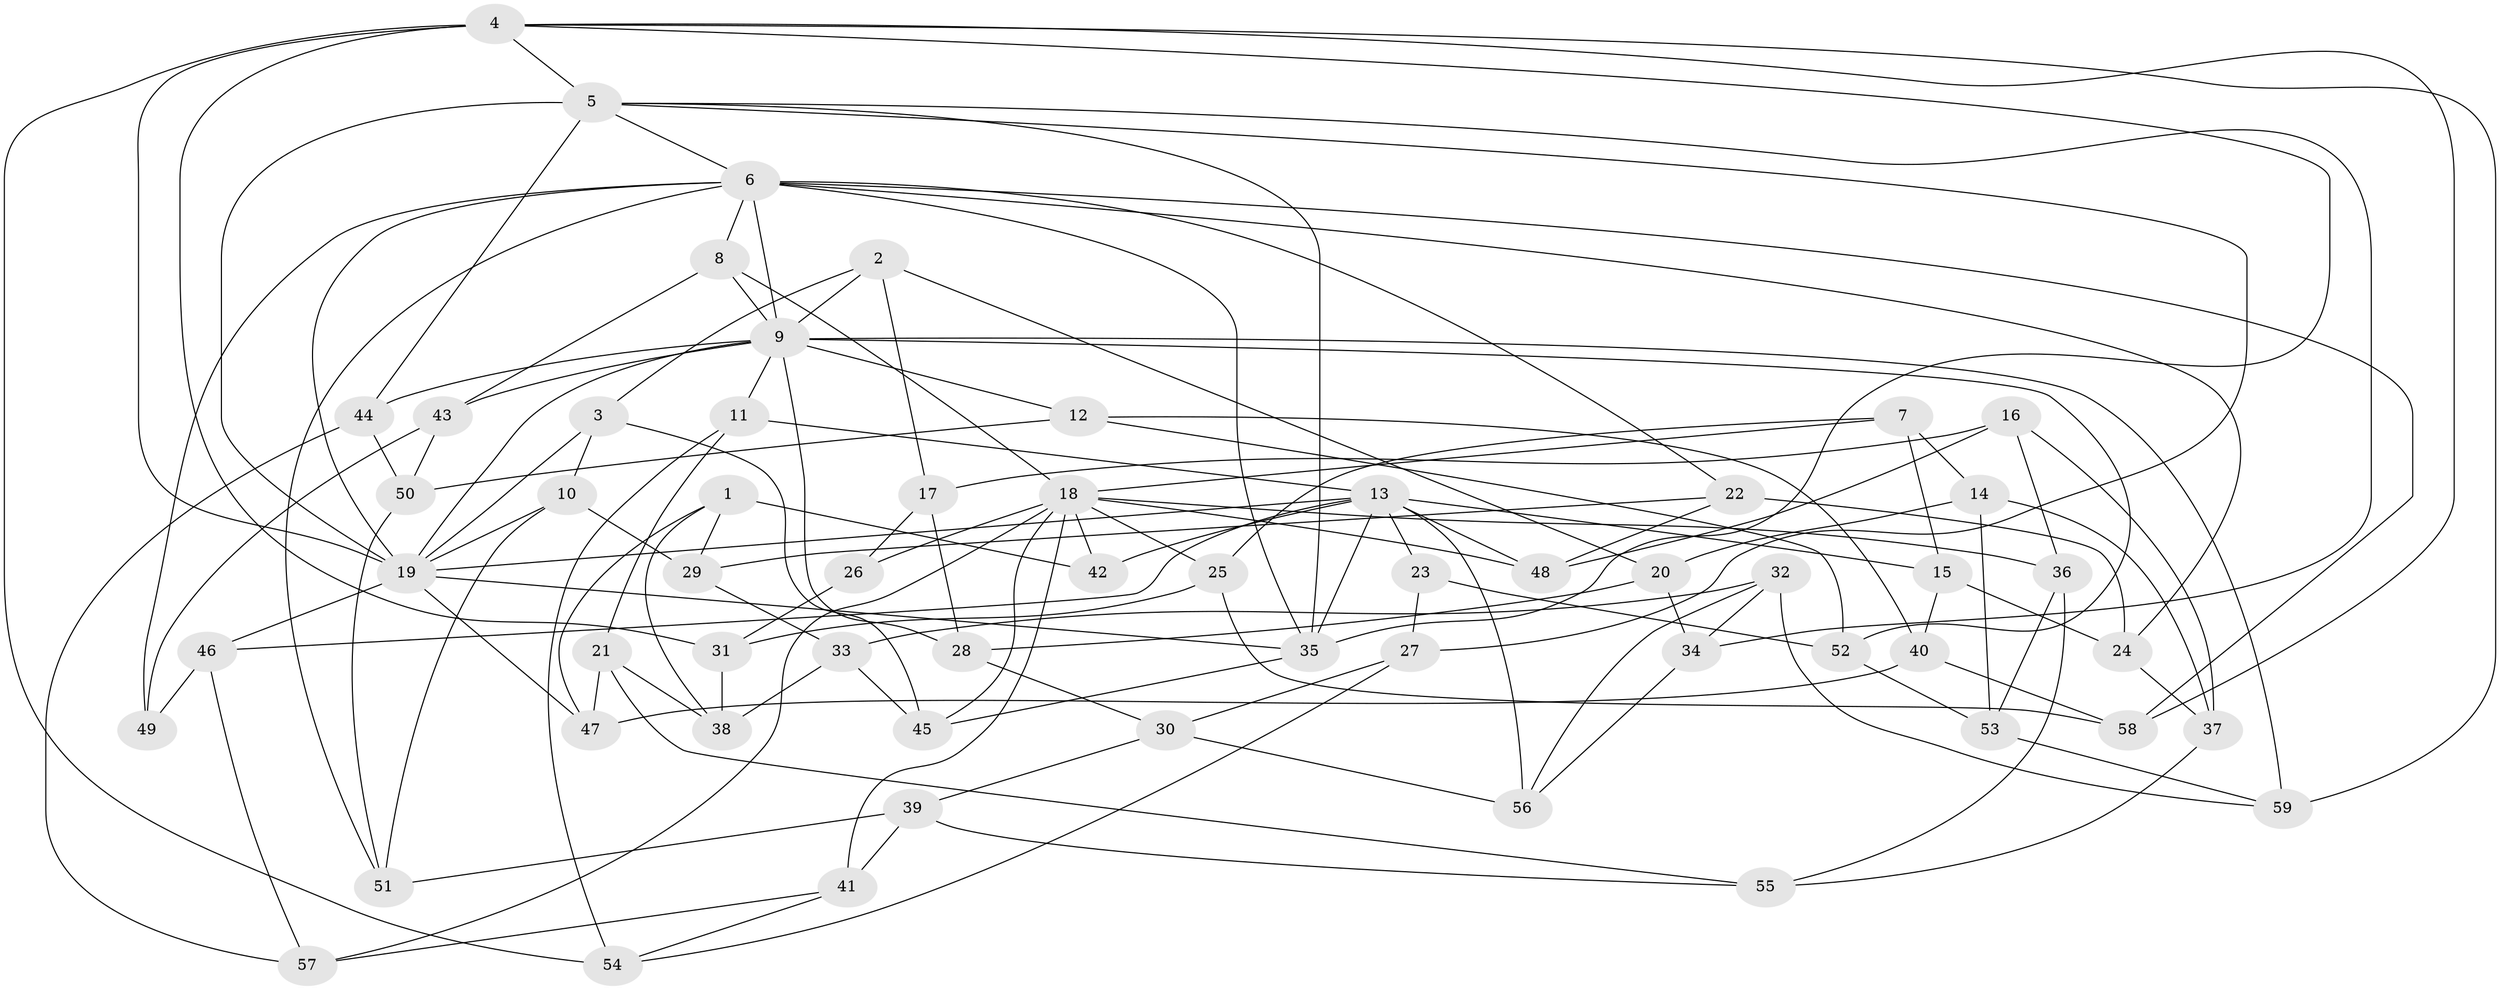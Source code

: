 // original degree distribution, {4: 1.0}
// Generated by graph-tools (version 1.1) at 2025/53/03/04/25 22:53:31]
// undirected, 59 vertices, 135 edges
graph export_dot {
  node [color=gray90,style=filled];
  1;
  2;
  3;
  4;
  5;
  6;
  7;
  8;
  9;
  10;
  11;
  12;
  13;
  14;
  15;
  16;
  17;
  18;
  19;
  20;
  21;
  22;
  23;
  24;
  25;
  26;
  27;
  28;
  29;
  30;
  31;
  32;
  33;
  34;
  35;
  36;
  37;
  38;
  39;
  40;
  41;
  42;
  43;
  44;
  45;
  46;
  47;
  48;
  49;
  50;
  51;
  52;
  53;
  54;
  55;
  56;
  57;
  58;
  59;
  1 -- 29 [weight=1.0];
  1 -- 38 [weight=1.0];
  1 -- 42 [weight=1.0];
  1 -- 47 [weight=1.0];
  2 -- 3 [weight=1.0];
  2 -- 9 [weight=1.0];
  2 -- 17 [weight=1.0];
  2 -- 20 [weight=1.0];
  3 -- 10 [weight=1.0];
  3 -- 19 [weight=1.0];
  3 -- 45 [weight=1.0];
  4 -- 5 [weight=1.0];
  4 -- 19 [weight=2.0];
  4 -- 31 [weight=1.0];
  4 -- 35 [weight=1.0];
  4 -- 54 [weight=1.0];
  4 -- 58 [weight=1.0];
  4 -- 59 [weight=1.0];
  5 -- 6 [weight=1.0];
  5 -- 19 [weight=2.0];
  5 -- 27 [weight=1.0];
  5 -- 34 [weight=1.0];
  5 -- 35 [weight=1.0];
  5 -- 44 [weight=1.0];
  6 -- 8 [weight=1.0];
  6 -- 9 [weight=2.0];
  6 -- 19 [weight=1.0];
  6 -- 22 [weight=1.0];
  6 -- 24 [weight=1.0];
  6 -- 35 [weight=1.0];
  6 -- 49 [weight=2.0];
  6 -- 51 [weight=1.0];
  6 -- 58 [weight=1.0];
  7 -- 14 [weight=1.0];
  7 -- 15 [weight=1.0];
  7 -- 18 [weight=1.0];
  7 -- 25 [weight=1.0];
  8 -- 9 [weight=1.0];
  8 -- 18 [weight=1.0];
  8 -- 43 [weight=1.0];
  9 -- 11 [weight=1.0];
  9 -- 12 [weight=1.0];
  9 -- 19 [weight=1.0];
  9 -- 28 [weight=1.0];
  9 -- 43 [weight=1.0];
  9 -- 44 [weight=1.0];
  9 -- 52 [weight=1.0];
  9 -- 59 [weight=1.0];
  10 -- 19 [weight=1.0];
  10 -- 29 [weight=1.0];
  10 -- 51 [weight=1.0];
  11 -- 13 [weight=1.0];
  11 -- 21 [weight=1.0];
  11 -- 54 [weight=1.0];
  12 -- 40 [weight=1.0];
  12 -- 50 [weight=1.0];
  12 -- 52 [weight=1.0];
  13 -- 15 [weight=1.0];
  13 -- 19 [weight=1.0];
  13 -- 23 [weight=2.0];
  13 -- 35 [weight=1.0];
  13 -- 42 [weight=1.0];
  13 -- 46 [weight=1.0];
  13 -- 48 [weight=1.0];
  13 -- 56 [weight=1.0];
  14 -- 20 [weight=1.0];
  14 -- 37 [weight=1.0];
  14 -- 53 [weight=1.0];
  15 -- 24 [weight=1.0];
  15 -- 40 [weight=1.0];
  16 -- 17 [weight=1.0];
  16 -- 36 [weight=1.0];
  16 -- 37 [weight=1.0];
  16 -- 48 [weight=1.0];
  17 -- 26 [weight=1.0];
  17 -- 28 [weight=1.0];
  18 -- 25 [weight=1.0];
  18 -- 26 [weight=2.0];
  18 -- 36 [weight=1.0];
  18 -- 41 [weight=1.0];
  18 -- 42 [weight=2.0];
  18 -- 45 [weight=1.0];
  18 -- 48 [weight=1.0];
  18 -- 57 [weight=1.0];
  19 -- 35 [weight=1.0];
  19 -- 46 [weight=1.0];
  19 -- 47 [weight=1.0];
  20 -- 28 [weight=1.0];
  20 -- 34 [weight=1.0];
  21 -- 38 [weight=1.0];
  21 -- 47 [weight=1.0];
  21 -- 55 [weight=1.0];
  22 -- 24 [weight=1.0];
  22 -- 29 [weight=1.0];
  22 -- 48 [weight=1.0];
  23 -- 27 [weight=1.0];
  23 -- 52 [weight=1.0];
  24 -- 37 [weight=1.0];
  25 -- 31 [weight=1.0];
  25 -- 58 [weight=1.0];
  26 -- 31 [weight=1.0];
  27 -- 30 [weight=1.0];
  27 -- 54 [weight=1.0];
  28 -- 30 [weight=1.0];
  29 -- 33 [weight=1.0];
  30 -- 39 [weight=1.0];
  30 -- 56 [weight=1.0];
  31 -- 38 [weight=1.0];
  32 -- 33 [weight=1.0];
  32 -- 34 [weight=1.0];
  32 -- 56 [weight=1.0];
  32 -- 59 [weight=1.0];
  33 -- 38 [weight=1.0];
  33 -- 45 [weight=1.0];
  34 -- 56 [weight=1.0];
  35 -- 45 [weight=1.0];
  36 -- 53 [weight=1.0];
  36 -- 55 [weight=1.0];
  37 -- 55 [weight=1.0];
  39 -- 41 [weight=1.0];
  39 -- 51 [weight=1.0];
  39 -- 55 [weight=1.0];
  40 -- 47 [weight=1.0];
  40 -- 58 [weight=1.0];
  41 -- 54 [weight=1.0];
  41 -- 57 [weight=1.0];
  43 -- 49 [weight=1.0];
  43 -- 50 [weight=1.0];
  44 -- 50 [weight=1.0];
  44 -- 57 [weight=1.0];
  46 -- 49 [weight=1.0];
  46 -- 57 [weight=1.0];
  50 -- 51 [weight=1.0];
  52 -- 53 [weight=1.0];
  53 -- 59 [weight=1.0];
}
